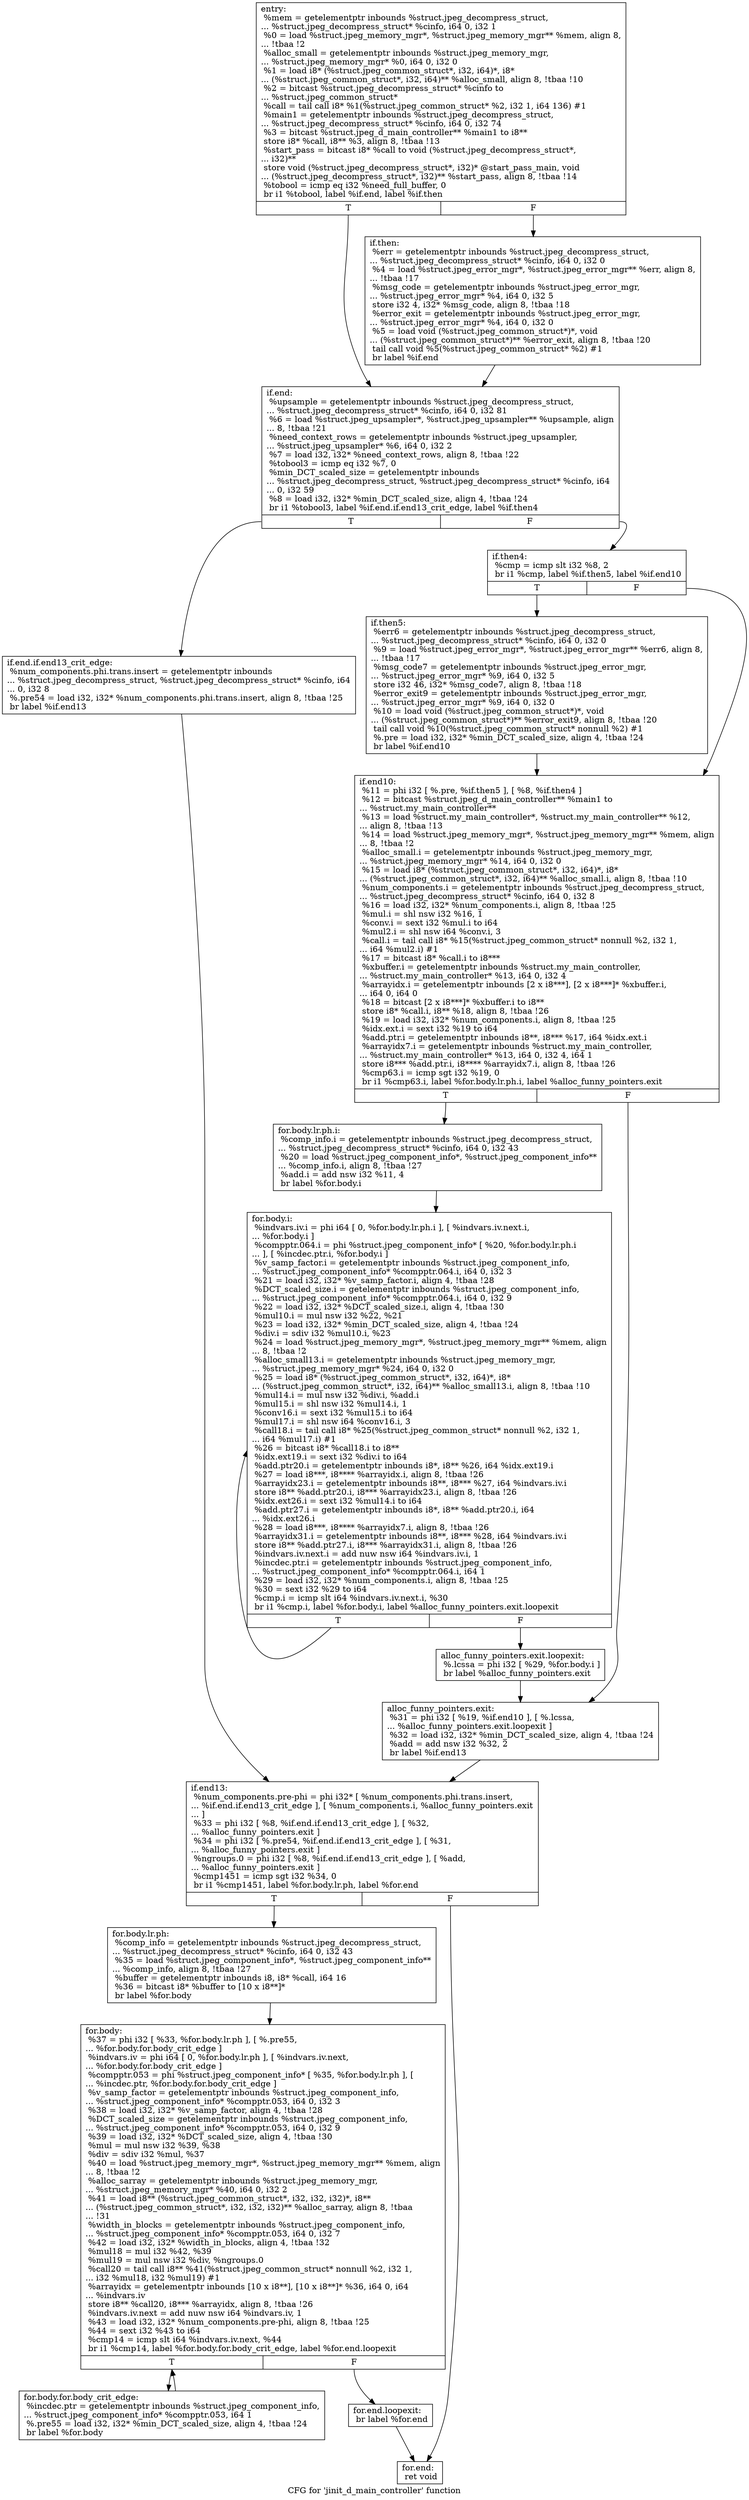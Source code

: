 digraph "CFG for 'jinit_d_main_controller' function" {
	label="CFG for 'jinit_d_main_controller' function";

	Node0x63445e0 [shape=record,label="{entry:\l  %mem = getelementptr inbounds %struct.jpeg_decompress_struct,\l... %struct.jpeg_decompress_struct* %cinfo, i64 0, i32 1\l  %0 = load %struct.jpeg_memory_mgr*, %struct.jpeg_memory_mgr** %mem, align 8,\l... !tbaa !2\l  %alloc_small = getelementptr inbounds %struct.jpeg_memory_mgr,\l... %struct.jpeg_memory_mgr* %0, i64 0, i32 0\l  %1 = load i8* (%struct.jpeg_common_struct*, i32, i64)*, i8*\l... (%struct.jpeg_common_struct*, i32, i64)** %alloc_small, align 8, !tbaa !10\l  %2 = bitcast %struct.jpeg_decompress_struct* %cinfo to\l... %struct.jpeg_common_struct*\l  %call = tail call i8* %1(%struct.jpeg_common_struct* %2, i32 1, i64 136) #1\l  %main1 = getelementptr inbounds %struct.jpeg_decompress_struct,\l... %struct.jpeg_decompress_struct* %cinfo, i64 0, i32 74\l  %3 = bitcast %struct.jpeg_d_main_controller** %main1 to i8**\l  store i8* %call, i8** %3, align 8, !tbaa !13\l  %start_pass = bitcast i8* %call to void (%struct.jpeg_decompress_struct*,\l... i32)**\l  store void (%struct.jpeg_decompress_struct*, i32)* @start_pass_main, void\l... (%struct.jpeg_decompress_struct*, i32)** %start_pass, align 8, !tbaa !14\l  %tobool = icmp eq i32 %need_full_buffer, 0\l  br i1 %tobool, label %if.end, label %if.then\l|{<s0>T|<s1>F}}"];
	Node0x63445e0:s0 -> Node0x6346b10;
	Node0x63445e0:s1 -> Node0x6346be0;
	Node0x6346be0 [shape=record,label="{if.then:                                          \l  %err = getelementptr inbounds %struct.jpeg_decompress_struct,\l... %struct.jpeg_decompress_struct* %cinfo, i64 0, i32 0\l  %4 = load %struct.jpeg_error_mgr*, %struct.jpeg_error_mgr** %err, align 8,\l... !tbaa !17\l  %msg_code = getelementptr inbounds %struct.jpeg_error_mgr,\l... %struct.jpeg_error_mgr* %4, i64 0, i32 5\l  store i32 4, i32* %msg_code, align 8, !tbaa !18\l  %error_exit = getelementptr inbounds %struct.jpeg_error_mgr,\l... %struct.jpeg_error_mgr* %4, i64 0, i32 0\l  %5 = load void (%struct.jpeg_common_struct*)*, void\l... (%struct.jpeg_common_struct*)** %error_exit, align 8, !tbaa !20\l  tail call void %5(%struct.jpeg_common_struct* %2) #1\l  br label %if.end\l}"];
	Node0x6346be0 -> Node0x6346b10;
	Node0x6346b10 [shape=record,label="{if.end:                                           \l  %upsample = getelementptr inbounds %struct.jpeg_decompress_struct,\l... %struct.jpeg_decompress_struct* %cinfo, i64 0, i32 81\l  %6 = load %struct.jpeg_upsampler*, %struct.jpeg_upsampler** %upsample, align\l... 8, !tbaa !21\l  %need_context_rows = getelementptr inbounds %struct.jpeg_upsampler,\l... %struct.jpeg_upsampler* %6, i64 0, i32 2\l  %7 = load i32, i32* %need_context_rows, align 8, !tbaa !22\l  %tobool3 = icmp eq i32 %7, 0\l  %min_DCT_scaled_size = getelementptr inbounds\l... %struct.jpeg_decompress_struct, %struct.jpeg_decompress_struct* %cinfo, i64\l... 0, i32 59\l  %8 = load i32, i32* %min_DCT_scaled_size, align 4, !tbaa !24\l  br i1 %tobool3, label %if.end.if.end13_crit_edge, label %if.then4\l|{<s0>T|<s1>F}}"];
	Node0x6346b10:s0 -> Node0x6346f30;
	Node0x6346b10:s1 -> Node0x6348080;
	Node0x6346f30 [shape=record,label="{if.end.if.end13_crit_edge:                        \l  %num_components.phi.trans.insert = getelementptr inbounds\l... %struct.jpeg_decompress_struct, %struct.jpeg_decompress_struct* %cinfo, i64\l... 0, i32 8\l  %.pre54 = load i32, i32* %num_components.phi.trans.insert, align 8, !tbaa !25\l  br label %if.end13\l}"];
	Node0x6346f30 -> Node0x6348460;
	Node0x6348080 [shape=record,label="{if.then4:                                         \l  %cmp = icmp slt i32 %8, 2\l  br i1 %cmp, label %if.then5, label %if.end10\l|{<s0>T|<s1>F}}"];
	Node0x6348080:s0 -> Node0x6348610;
	Node0x6348080:s1 -> Node0x6347060;
	Node0x6348610 [shape=record,label="{if.then5:                                         \l  %err6 = getelementptr inbounds %struct.jpeg_decompress_struct,\l... %struct.jpeg_decompress_struct* %cinfo, i64 0, i32 0\l  %9 = load %struct.jpeg_error_mgr*, %struct.jpeg_error_mgr** %err6, align 8,\l... !tbaa !17\l  %msg_code7 = getelementptr inbounds %struct.jpeg_error_mgr,\l... %struct.jpeg_error_mgr* %9, i64 0, i32 5\l  store i32 46, i32* %msg_code7, align 8, !tbaa !18\l  %error_exit9 = getelementptr inbounds %struct.jpeg_error_mgr,\l... %struct.jpeg_error_mgr* %9, i64 0, i32 0\l  %10 = load void (%struct.jpeg_common_struct*)*, void\l... (%struct.jpeg_common_struct*)** %error_exit9, align 8, !tbaa !20\l  tail call void %10(%struct.jpeg_common_struct* nonnull %2) #1\l  %.pre = load i32, i32* %min_DCT_scaled_size, align 4, !tbaa !24\l  br label %if.end10\l}"];
	Node0x6348610 -> Node0x6347060;
	Node0x6347060 [shape=record,label="{if.end10:                                         \l  %11 = phi i32 [ %.pre, %if.then5 ], [ %8, %if.then4 ]\l  %12 = bitcast %struct.jpeg_d_main_controller** %main1 to\l... %struct.my_main_controller**\l  %13 = load %struct.my_main_controller*, %struct.my_main_controller** %12,\l... align 8, !tbaa !13\l  %14 = load %struct.jpeg_memory_mgr*, %struct.jpeg_memory_mgr** %mem, align\l... 8, !tbaa !2\l  %alloc_small.i = getelementptr inbounds %struct.jpeg_memory_mgr,\l... %struct.jpeg_memory_mgr* %14, i64 0, i32 0\l  %15 = load i8* (%struct.jpeg_common_struct*, i32, i64)*, i8*\l... (%struct.jpeg_common_struct*, i32, i64)** %alloc_small.i, align 8, !tbaa !10\l  %num_components.i = getelementptr inbounds %struct.jpeg_decompress_struct,\l... %struct.jpeg_decompress_struct* %cinfo, i64 0, i32 8\l  %16 = load i32, i32* %num_components.i, align 8, !tbaa !25\l  %mul.i = shl nsw i32 %16, 1\l  %conv.i = sext i32 %mul.i to i64\l  %mul2.i = shl nsw i64 %conv.i, 3\l  %call.i = tail call i8* %15(%struct.jpeg_common_struct* nonnull %2, i32 1,\l... i64 %mul2.i) #1\l  %17 = bitcast i8* %call.i to i8***\l  %xbuffer.i = getelementptr inbounds %struct.my_main_controller,\l... %struct.my_main_controller* %13, i64 0, i32 4\l  %arrayidx.i = getelementptr inbounds [2 x i8***], [2 x i8***]* %xbuffer.i,\l... i64 0, i64 0\l  %18 = bitcast [2 x i8***]* %xbuffer.i to i8**\l  store i8* %call.i, i8** %18, align 8, !tbaa !26\l  %19 = load i32, i32* %num_components.i, align 8, !tbaa !25\l  %idx.ext.i = sext i32 %19 to i64\l  %add.ptr.i = getelementptr inbounds i8**, i8*** %17, i64 %idx.ext.i\l  %arrayidx7.i = getelementptr inbounds %struct.my_main_controller,\l... %struct.my_main_controller* %13, i64 0, i32 4, i64 1\l  store i8*** %add.ptr.i, i8**** %arrayidx7.i, align 8, !tbaa !26\l  %cmp63.i = icmp sgt i32 %19, 0\l  br i1 %cmp63.i, label %for.body.lr.ph.i, label %alloc_funny_pointers.exit\l|{<s0>T|<s1>F}}"];
	Node0x6347060:s0 -> Node0x634d5c0;
	Node0x6347060:s1 -> Node0x634d6c0;
	Node0x634d5c0 [shape=record,label="{for.body.lr.ph.i:                                 \l  %comp_info.i = getelementptr inbounds %struct.jpeg_decompress_struct,\l... %struct.jpeg_decompress_struct* %cinfo, i64 0, i32 43\l  %20 = load %struct.jpeg_component_info*, %struct.jpeg_component_info**\l... %comp_info.i, align 8, !tbaa !27\l  %add.i = add nsw i32 %11, 4\l  br label %for.body.i\l}"];
	Node0x634d5c0 -> Node0x63441a0;
	Node0x63441a0 [shape=record,label="{for.body.i:                                       \l  %indvars.iv.i = phi i64 [ 0, %for.body.lr.ph.i ], [ %indvars.iv.next.i,\l... %for.body.i ]\l  %compptr.064.i = phi %struct.jpeg_component_info* [ %20, %for.body.lr.ph.i\l... ], [ %incdec.ptr.i, %for.body.i ]\l  %v_samp_factor.i = getelementptr inbounds %struct.jpeg_component_info,\l... %struct.jpeg_component_info* %compptr.064.i, i64 0, i32 3\l  %21 = load i32, i32* %v_samp_factor.i, align 4, !tbaa !28\l  %DCT_scaled_size.i = getelementptr inbounds %struct.jpeg_component_info,\l... %struct.jpeg_component_info* %compptr.064.i, i64 0, i32 9\l  %22 = load i32, i32* %DCT_scaled_size.i, align 4, !tbaa !30\l  %mul10.i = mul nsw i32 %22, %21\l  %23 = load i32, i32* %min_DCT_scaled_size, align 4, !tbaa !24\l  %div.i = sdiv i32 %mul10.i, %23\l  %24 = load %struct.jpeg_memory_mgr*, %struct.jpeg_memory_mgr** %mem, align\l... 8, !tbaa !2\l  %alloc_small13.i = getelementptr inbounds %struct.jpeg_memory_mgr,\l... %struct.jpeg_memory_mgr* %24, i64 0, i32 0\l  %25 = load i8* (%struct.jpeg_common_struct*, i32, i64)*, i8*\l... (%struct.jpeg_common_struct*, i32, i64)** %alloc_small13.i, align 8, !tbaa !10\l  %mul14.i = mul nsw i32 %div.i, %add.i\l  %mul15.i = shl nsw i32 %mul14.i, 1\l  %conv16.i = sext i32 %mul15.i to i64\l  %mul17.i = shl nsw i64 %conv16.i, 3\l  %call18.i = tail call i8* %25(%struct.jpeg_common_struct* nonnull %2, i32 1,\l... i64 %mul17.i) #1\l  %26 = bitcast i8* %call18.i to i8**\l  %idx.ext19.i = sext i32 %div.i to i64\l  %add.ptr20.i = getelementptr inbounds i8*, i8** %26, i64 %idx.ext19.i\l  %27 = load i8***, i8**** %arrayidx.i, align 8, !tbaa !26\l  %arrayidx23.i = getelementptr inbounds i8**, i8*** %27, i64 %indvars.iv.i\l  store i8** %add.ptr20.i, i8*** %arrayidx23.i, align 8, !tbaa !26\l  %idx.ext26.i = sext i32 %mul14.i to i64\l  %add.ptr27.i = getelementptr inbounds i8*, i8** %add.ptr20.i, i64\l... %idx.ext26.i\l  %28 = load i8***, i8**** %arrayidx7.i, align 8, !tbaa !26\l  %arrayidx31.i = getelementptr inbounds i8**, i8*** %28, i64 %indvars.iv.i\l  store i8** %add.ptr27.i, i8*** %arrayidx31.i, align 8, !tbaa !26\l  %indvars.iv.next.i = add nuw nsw i64 %indvars.iv.i, 1\l  %incdec.ptr.i = getelementptr inbounds %struct.jpeg_component_info,\l... %struct.jpeg_component_info* %compptr.064.i, i64 1\l  %29 = load i32, i32* %num_components.i, align 8, !tbaa !25\l  %30 = sext i32 %29 to i64\l  %cmp.i = icmp slt i64 %indvars.iv.next.i, %30\l  br i1 %cmp.i, label %for.body.i, label %alloc_funny_pointers.exit.loopexit\l|{<s0>T|<s1>F}}"];
	Node0x63441a0:s0 -> Node0x63441a0;
	Node0x63441a0:s1 -> Node0x634fb00;
	Node0x634fb00 [shape=record,label="{alloc_funny_pointers.exit.loopexit:               \l  %.lcssa = phi i32 [ %29, %for.body.i ]\l  br label %alloc_funny_pointers.exit\l}"];
	Node0x634fb00 -> Node0x634d6c0;
	Node0x634d6c0 [shape=record,label="{alloc_funny_pointers.exit:                        \l  %31 = phi i32 [ %19, %if.end10 ], [ %.lcssa,\l... %alloc_funny_pointers.exit.loopexit ]\l  %32 = load i32, i32* %min_DCT_scaled_size, align 4, !tbaa !24\l  %add = add nsw i32 %32, 2\l  br label %if.end13\l}"];
	Node0x634d6c0 -> Node0x6348460;
	Node0x6348460 [shape=record,label="{if.end13:                                         \l  %num_components.pre-phi = phi i32* [ %num_components.phi.trans.insert,\l... %if.end.if.end13_crit_edge ], [ %num_components.i, %alloc_funny_pointers.exit\l... ]\l  %33 = phi i32 [ %8, %if.end.if.end13_crit_edge ], [ %32,\l... %alloc_funny_pointers.exit ]\l  %34 = phi i32 [ %.pre54, %if.end.if.end13_crit_edge ], [ %31,\l... %alloc_funny_pointers.exit ]\l  %ngroups.0 = phi i32 [ %8, %if.end.if.end13_crit_edge ], [ %add,\l... %alloc_funny_pointers.exit ]\l  %cmp1451 = icmp sgt i32 %34, 0\l  br i1 %cmp1451, label %for.body.lr.ph, label %for.end\l|{<s0>T|<s1>F}}"];
	Node0x6348460:s0 -> Node0x6350270;
	Node0x6348460:s1 -> Node0x6350350;
	Node0x6350270 [shape=record,label="{for.body.lr.ph:                                   \l  %comp_info = getelementptr inbounds %struct.jpeg_decompress_struct,\l... %struct.jpeg_decompress_struct* %cinfo, i64 0, i32 43\l  %35 = load %struct.jpeg_component_info*, %struct.jpeg_component_info**\l... %comp_info, align 8, !tbaa !27\l  %buffer = getelementptr inbounds i8, i8* %call, i64 16\l  %36 = bitcast i8* %buffer to [10 x i8**]*\l  br label %for.body\l}"];
	Node0x6350270 -> Node0x6350c70;
	Node0x6350c70 [shape=record,label="{for.body:                                         \l  %37 = phi i32 [ %33, %for.body.lr.ph ], [ %.pre55,\l... %for.body.for.body_crit_edge ]\l  %indvars.iv = phi i64 [ 0, %for.body.lr.ph ], [ %indvars.iv.next,\l... %for.body.for.body_crit_edge ]\l  %compptr.053 = phi %struct.jpeg_component_info* [ %35, %for.body.lr.ph ], [\l... %incdec.ptr, %for.body.for.body_crit_edge ]\l  %v_samp_factor = getelementptr inbounds %struct.jpeg_component_info,\l... %struct.jpeg_component_info* %compptr.053, i64 0, i32 3\l  %38 = load i32, i32* %v_samp_factor, align 4, !tbaa !28\l  %DCT_scaled_size = getelementptr inbounds %struct.jpeg_component_info,\l... %struct.jpeg_component_info* %compptr.053, i64 0, i32 9\l  %39 = load i32, i32* %DCT_scaled_size, align 4, !tbaa !30\l  %mul = mul nsw i32 %39, %38\l  %div = sdiv i32 %mul, %37\l  %40 = load %struct.jpeg_memory_mgr*, %struct.jpeg_memory_mgr** %mem, align\l... 8, !tbaa !2\l  %alloc_sarray = getelementptr inbounds %struct.jpeg_memory_mgr,\l... %struct.jpeg_memory_mgr* %40, i64 0, i32 2\l  %41 = load i8** (%struct.jpeg_common_struct*, i32, i32, i32)*, i8**\l... (%struct.jpeg_common_struct*, i32, i32, i32)** %alloc_sarray, align 8, !tbaa\l... !31\l  %width_in_blocks = getelementptr inbounds %struct.jpeg_component_info,\l... %struct.jpeg_component_info* %compptr.053, i64 0, i32 7\l  %42 = load i32, i32* %width_in_blocks, align 4, !tbaa !32\l  %mul18 = mul i32 %42, %39\l  %mul19 = mul nsw i32 %div, %ngroups.0\l  %call20 = tail call i8** %41(%struct.jpeg_common_struct* nonnull %2, i32 1,\l... i32 %mul18, i32 %mul19) #1\l  %arrayidx = getelementptr inbounds [10 x i8**], [10 x i8**]* %36, i64 0, i64\l... %indvars.iv\l  store i8** %call20, i8*** %arrayidx, align 8, !tbaa !26\l  %indvars.iv.next = add nuw nsw i64 %indvars.iv, 1\l  %43 = load i32, i32* %num_components.pre-phi, align 8, !tbaa !25\l  %44 = sext i32 %43 to i64\l  %cmp14 = icmp slt i64 %indvars.iv.next, %44\l  br i1 %cmp14, label %for.body.for.body_crit_edge, label %for.end.loopexit\l|{<s0>T|<s1>F}}"];
	Node0x6350c70:s0 -> Node0x6350e40;
	Node0x6350c70:s1 -> Node0x634ddb0;
	Node0x6350e40 [shape=record,label="{for.body.for.body_crit_edge:                      \l  %incdec.ptr = getelementptr inbounds %struct.jpeg_component_info,\l... %struct.jpeg_component_info* %compptr.053, i64 1\l  %.pre55 = load i32, i32* %min_DCT_scaled_size, align 4, !tbaa !24\l  br label %for.body\l}"];
	Node0x6350e40 -> Node0x6350c70;
	Node0x634ddb0 [shape=record,label="{for.end.loopexit:                                 \l  br label %for.end\l}"];
	Node0x634ddb0 -> Node0x6350350;
	Node0x6350350 [shape=record,label="{for.end:                                          \l  ret void\l}"];
}

